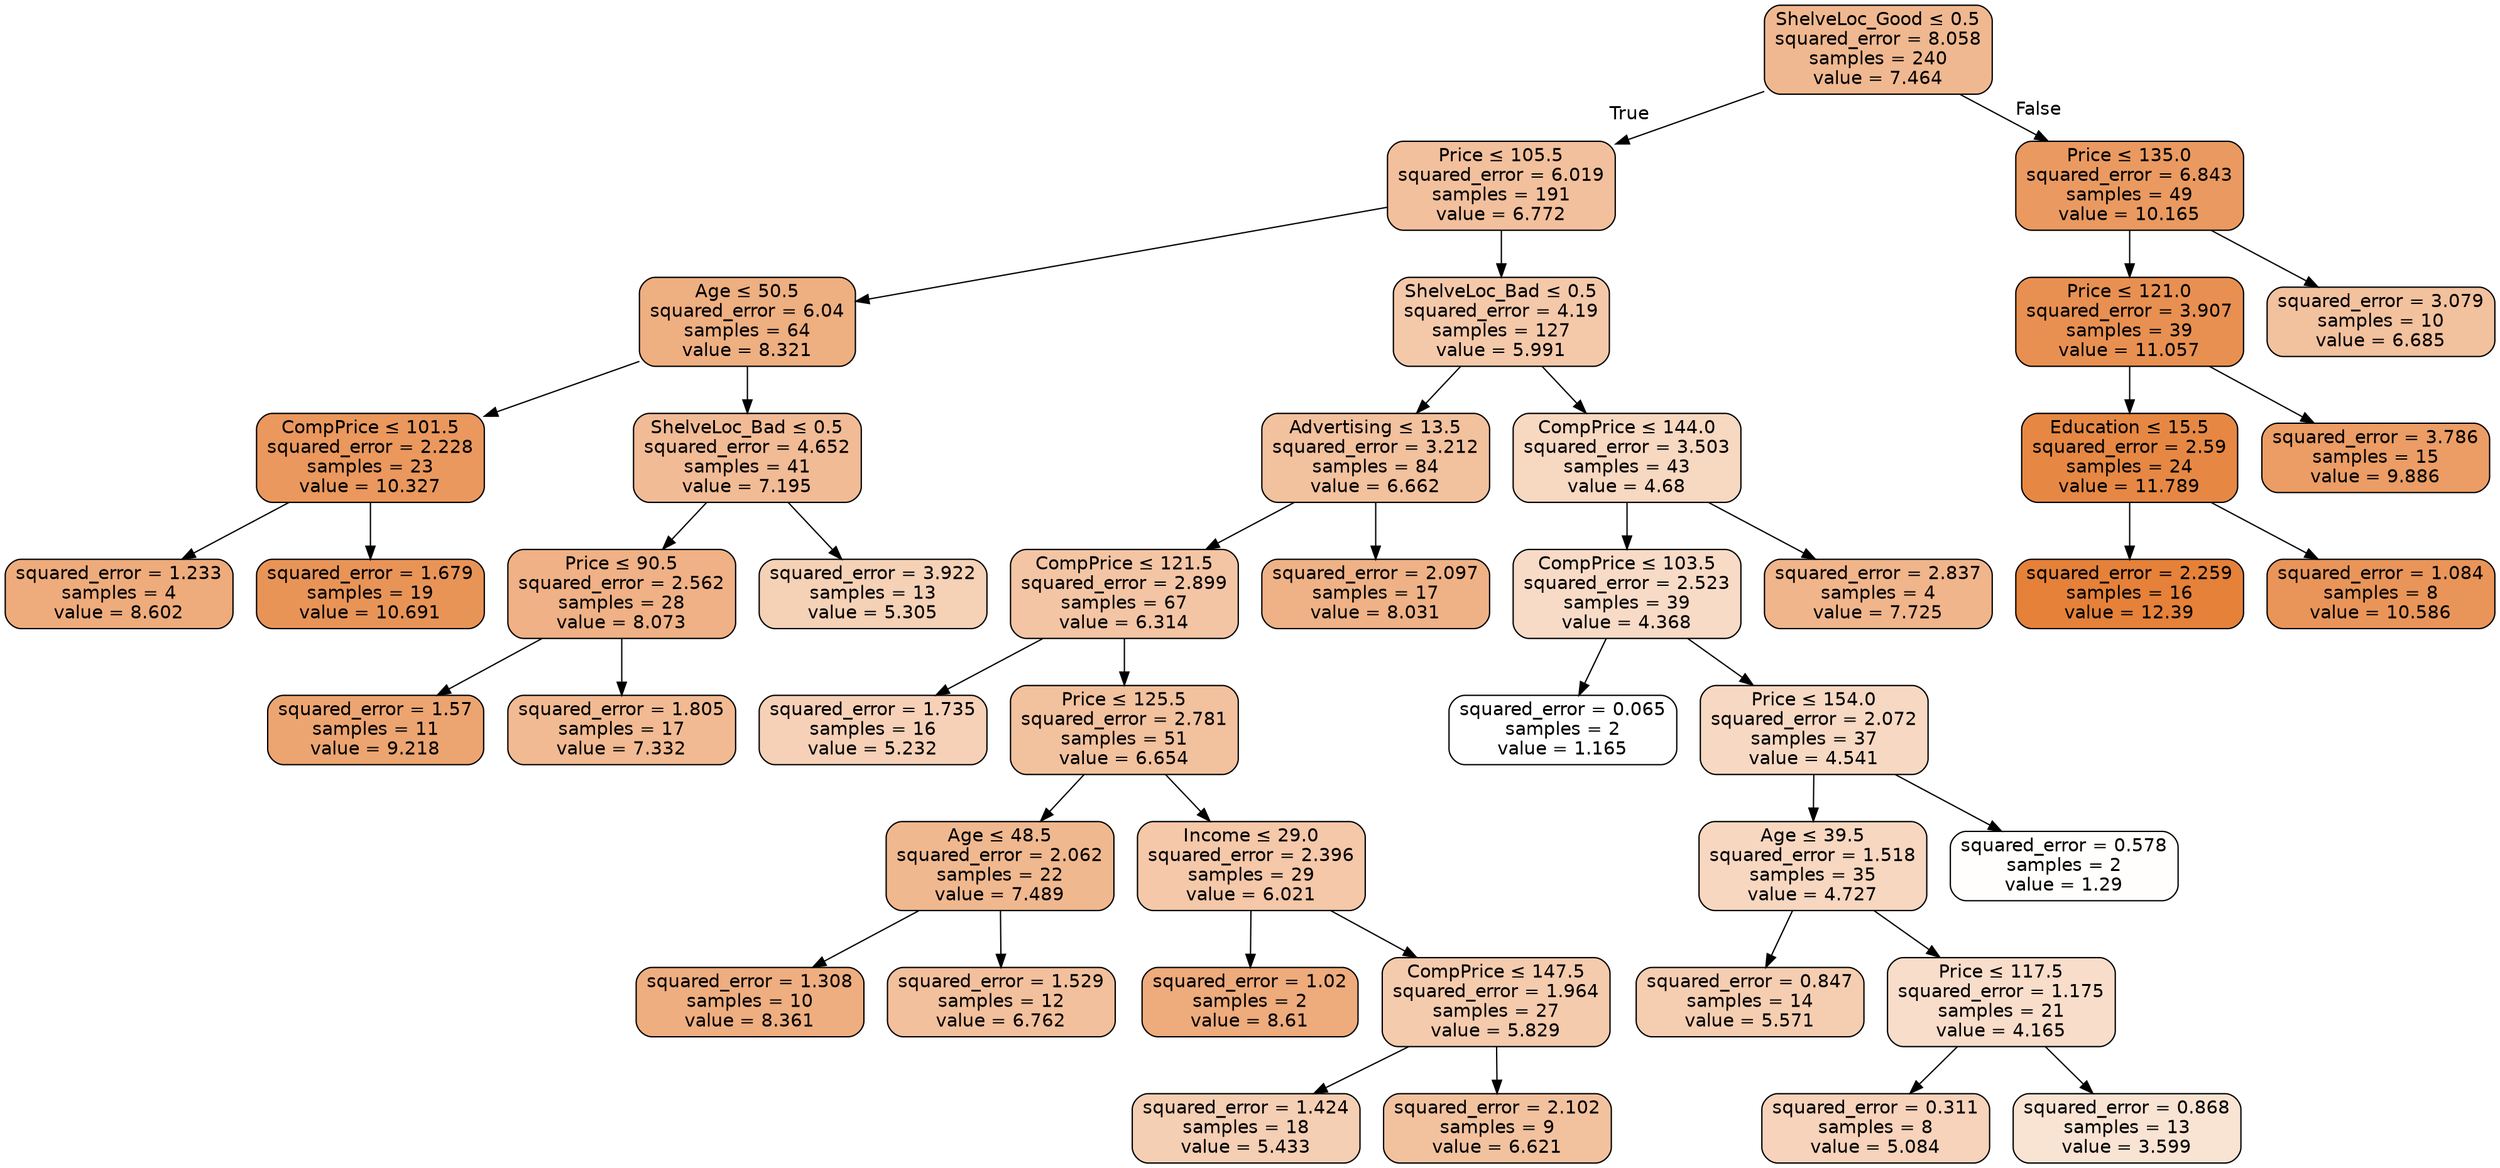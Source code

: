digraph Tree {
node [shape=box, style="filled, rounded", color="black", fontname="helvetica"] ;
edge [fontname="helvetica"] ;
0 [label=<ShelveLoc_Good &le; 0.5<br/>squared_error = 8.058<br/>samples = 240<br/>value = 7.464>, fillcolor="#f0b890"] ;
1 [label=<Price &le; 105.5<br/>squared_error = 6.019<br/>samples = 191<br/>value = 6.772>, fillcolor="#f2c09c"] ;
0 -> 1 [labeldistance=2.5, labelangle=45, headlabel="True"] ;
2 [label=<Age &le; 50.5<br/>squared_error = 6.04<br/>samples = 64<br/>value = 8.321>, fillcolor="#eeaf81"] ;
1 -> 2 ;
3 [label=<CompPrice &le; 101.5<br/>squared_error = 2.228<br/>samples = 23<br/>value = 10.327>, fillcolor="#ea985d"] ;
2 -> 3 ;
4 [label=<squared_error = 1.233<br/>samples = 4<br/>value = 8.602>, fillcolor="#eeac7c"] ;
3 -> 4 ;
5 [label=<squared_error = 1.679<br/>samples = 19<br/>value = 10.691>, fillcolor="#e99457"] ;
3 -> 5 ;
6 [label=<ShelveLoc_Bad &le; 0.5<br/>squared_error = 4.652<br/>samples = 41<br/>value = 7.195>, fillcolor="#f1bb95"] ;
2 -> 6 ;
7 [label=<Price &le; 90.5<br/>squared_error = 2.562<br/>samples = 28<br/>value = 8.073>, fillcolor="#efb185"] ;
6 -> 7 ;
8 [label=<squared_error = 1.57<br/>samples = 11<br/>value = 9.218>, fillcolor="#eca571"] ;
7 -> 8 ;
9 [label=<squared_error = 1.805<br/>samples = 17<br/>value = 7.332>, fillcolor="#f1ba92"] ;
7 -> 9 ;
10 [label=<squared_error = 3.922<br/>samples = 13<br/>value = 5.305>, fillcolor="#f5d1b6"] ;
6 -> 10 ;
11 [label=<ShelveLoc_Bad &le; 0.5<br/>squared_error = 4.19<br/>samples = 127<br/>value = 5.991>, fillcolor="#f4c9aa"] ;
1 -> 11 ;
12 [label=<Advertising &le; 13.5<br/>squared_error = 3.212<br/>samples = 84<br/>value = 6.662>, fillcolor="#f2c19e"] ;
11 -> 12 ;
13 [label=<CompPrice &le; 121.5<br/>squared_error = 2.899<br/>samples = 67<br/>value = 6.314>, fillcolor="#f3c5a4"] ;
12 -> 13 ;
14 [label=<squared_error = 1.735<br/>samples = 16<br/>value = 5.232>, fillcolor="#f6d1b7"] ;
13 -> 14 ;
15 [label=<Price &le; 125.5<br/>squared_error = 2.781<br/>samples = 51<br/>value = 6.654>, fillcolor="#f2c19e"] ;
13 -> 15 ;
16 [label=<Age &le; 48.5<br/>squared_error = 2.062<br/>samples = 22<br/>value = 7.489>, fillcolor="#f0b88f"] ;
15 -> 16 ;
17 [label=<squared_error = 1.308<br/>samples = 10<br/>value = 8.361>, fillcolor="#eeae80"] ;
16 -> 17 ;
18 [label=<squared_error = 1.529<br/>samples = 12<br/>value = 6.762>, fillcolor="#f2c09c"] ;
16 -> 18 ;
19 [label=<Income &le; 29.0<br/>squared_error = 2.396<br/>samples = 29<br/>value = 6.021>, fillcolor="#f4c8a9"] ;
15 -> 19 ;
20 [label=<squared_error = 1.02<br/>samples = 2<br/>value = 8.61>, fillcolor="#eeab7c"] ;
19 -> 20 ;
21 [label=<CompPrice &le; 147.5<br/>squared_error = 1.964<br/>samples = 27<br/>value = 5.829>, fillcolor="#f4cbad"] ;
19 -> 21 ;
22 [label=<squared_error = 1.424<br/>samples = 18<br/>value = 5.433>, fillcolor="#f5cfb4"] ;
21 -> 22 ;
23 [label=<squared_error = 2.102<br/>samples = 9<br/>value = 6.621>, fillcolor="#f2c29f"] ;
21 -> 23 ;
24 [label=<squared_error = 2.097<br/>samples = 17<br/>value = 8.031>, fillcolor="#efb286"] ;
12 -> 24 ;
25 [label=<CompPrice &le; 144.0<br/>squared_error = 3.503<br/>samples = 43<br/>value = 4.68>, fillcolor="#f7d8c1"] ;
11 -> 25 ;
26 [label=<CompPrice &le; 103.5<br/>squared_error = 2.523<br/>samples = 39<br/>value = 4.368>, fillcolor="#f8dbc6"] ;
25 -> 26 ;
27 [label=<squared_error = 0.065<br/>samples = 2<br/>value = 1.165>, fillcolor="#ffffff"] ;
26 -> 27 ;
28 [label=<Price &le; 154.0<br/>squared_error = 2.072<br/>samples = 37<br/>value = 4.541>, fillcolor="#f7d9c3"] ;
26 -> 28 ;
29 [label=<Age &le; 39.5<br/>squared_error = 1.518<br/>samples = 35<br/>value = 4.727>, fillcolor="#f7d7c0"] ;
28 -> 29 ;
30 [label=<squared_error = 0.847<br/>samples = 14<br/>value = 5.571>, fillcolor="#f5ceb1"] ;
29 -> 30 ;
31 [label=<Price &le; 117.5<br/>squared_error = 1.175<br/>samples = 21<br/>value = 4.165>, fillcolor="#f8ddca"] ;
29 -> 31 ;
32 [label=<squared_error = 0.311<br/>samples = 8<br/>value = 5.084>, fillcolor="#f6d3ba"] ;
31 -> 32 ;
33 [label=<squared_error = 0.868<br/>samples = 13<br/>value = 3.599>, fillcolor="#f9e4d4"] ;
31 -> 33 ;
34 [label=<squared_error = 0.578<br/>samples = 2<br/>value = 1.29>, fillcolor="#fffefd"] ;
28 -> 34 ;
35 [label=<squared_error = 2.837<br/>samples = 4<br/>value = 7.725>, fillcolor="#f0b58b"] ;
25 -> 35 ;
36 [label=<Price &le; 135.0<br/>squared_error = 6.843<br/>samples = 49<br/>value = 10.165>, fillcolor="#ea9a60"] ;
0 -> 36 [labeldistance=2.5, labelangle=-45, headlabel="False"] ;
37 [label=<Price &le; 121.0<br/>squared_error = 3.907<br/>samples = 39<br/>value = 11.057>, fillcolor="#e89051"] ;
36 -> 37 ;
38 [label=<Education &le; 15.5<br/>squared_error = 2.59<br/>samples = 24<br/>value = 11.789>, fillcolor="#e68844"] ;
37 -> 38 ;
39 [label=<squared_error = 2.259<br/>samples = 16<br/>value = 12.39>, fillcolor="#e58139"] ;
38 -> 39 ;
40 [label=<squared_error = 1.084<br/>samples = 8<br/>value = 10.586>, fillcolor="#e99559"] ;
38 -> 40 ;
41 [label=<squared_error = 3.786<br/>samples = 15<br/>value = 9.886>, fillcolor="#eb9d65"] ;
37 -> 41 ;
42 [label=<squared_error = 3.079<br/>samples = 10<br/>value = 6.685>, fillcolor="#f2c19e"] ;
36 -> 42 ;
}